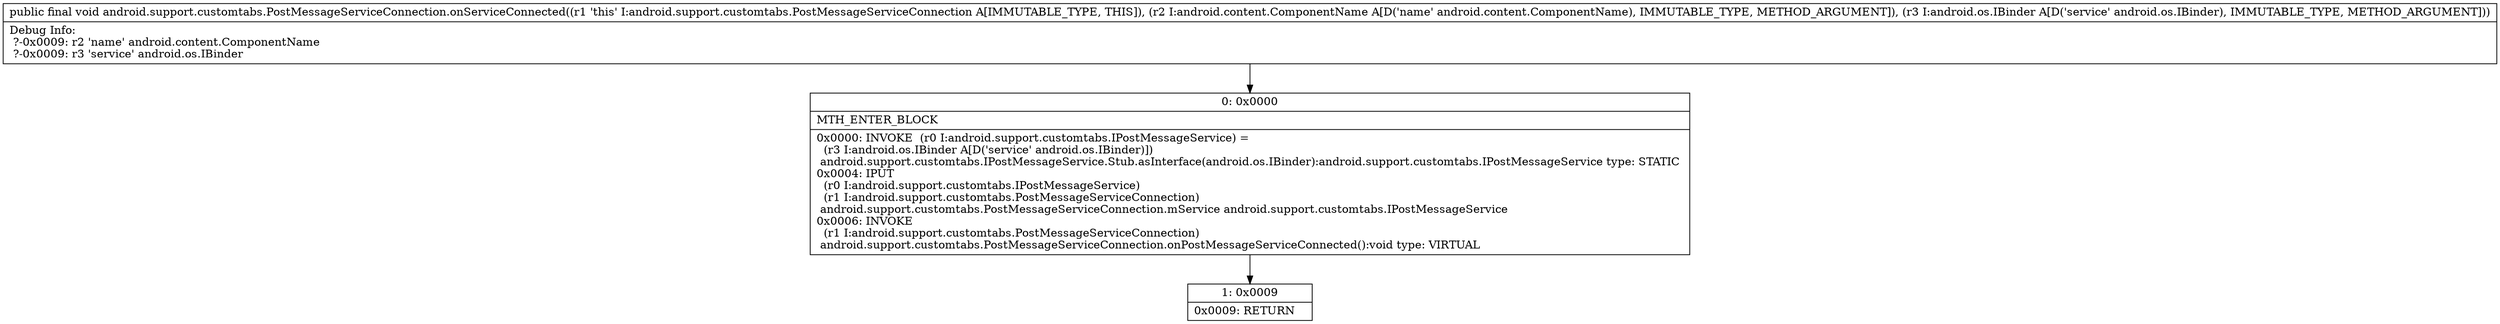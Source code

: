 digraph "CFG forandroid.support.customtabs.PostMessageServiceConnection.onServiceConnected(Landroid\/content\/ComponentName;Landroid\/os\/IBinder;)V" {
Node_0 [shape=record,label="{0\:\ 0x0000|MTH_ENTER_BLOCK\l|0x0000: INVOKE  (r0 I:android.support.customtabs.IPostMessageService) = \l  (r3 I:android.os.IBinder A[D('service' android.os.IBinder)])\l android.support.customtabs.IPostMessageService.Stub.asInterface(android.os.IBinder):android.support.customtabs.IPostMessageService type: STATIC \l0x0004: IPUT  \l  (r0 I:android.support.customtabs.IPostMessageService)\l  (r1 I:android.support.customtabs.PostMessageServiceConnection)\l android.support.customtabs.PostMessageServiceConnection.mService android.support.customtabs.IPostMessageService \l0x0006: INVOKE  \l  (r1 I:android.support.customtabs.PostMessageServiceConnection)\l android.support.customtabs.PostMessageServiceConnection.onPostMessageServiceConnected():void type: VIRTUAL \l}"];
Node_1 [shape=record,label="{1\:\ 0x0009|0x0009: RETURN   \l}"];
MethodNode[shape=record,label="{public final void android.support.customtabs.PostMessageServiceConnection.onServiceConnected((r1 'this' I:android.support.customtabs.PostMessageServiceConnection A[IMMUTABLE_TYPE, THIS]), (r2 I:android.content.ComponentName A[D('name' android.content.ComponentName), IMMUTABLE_TYPE, METHOD_ARGUMENT]), (r3 I:android.os.IBinder A[D('service' android.os.IBinder), IMMUTABLE_TYPE, METHOD_ARGUMENT]))  | Debug Info:\l  ?\-0x0009: r2 'name' android.content.ComponentName\l  ?\-0x0009: r3 'service' android.os.IBinder\l}"];
MethodNode -> Node_0;
Node_0 -> Node_1;
}

